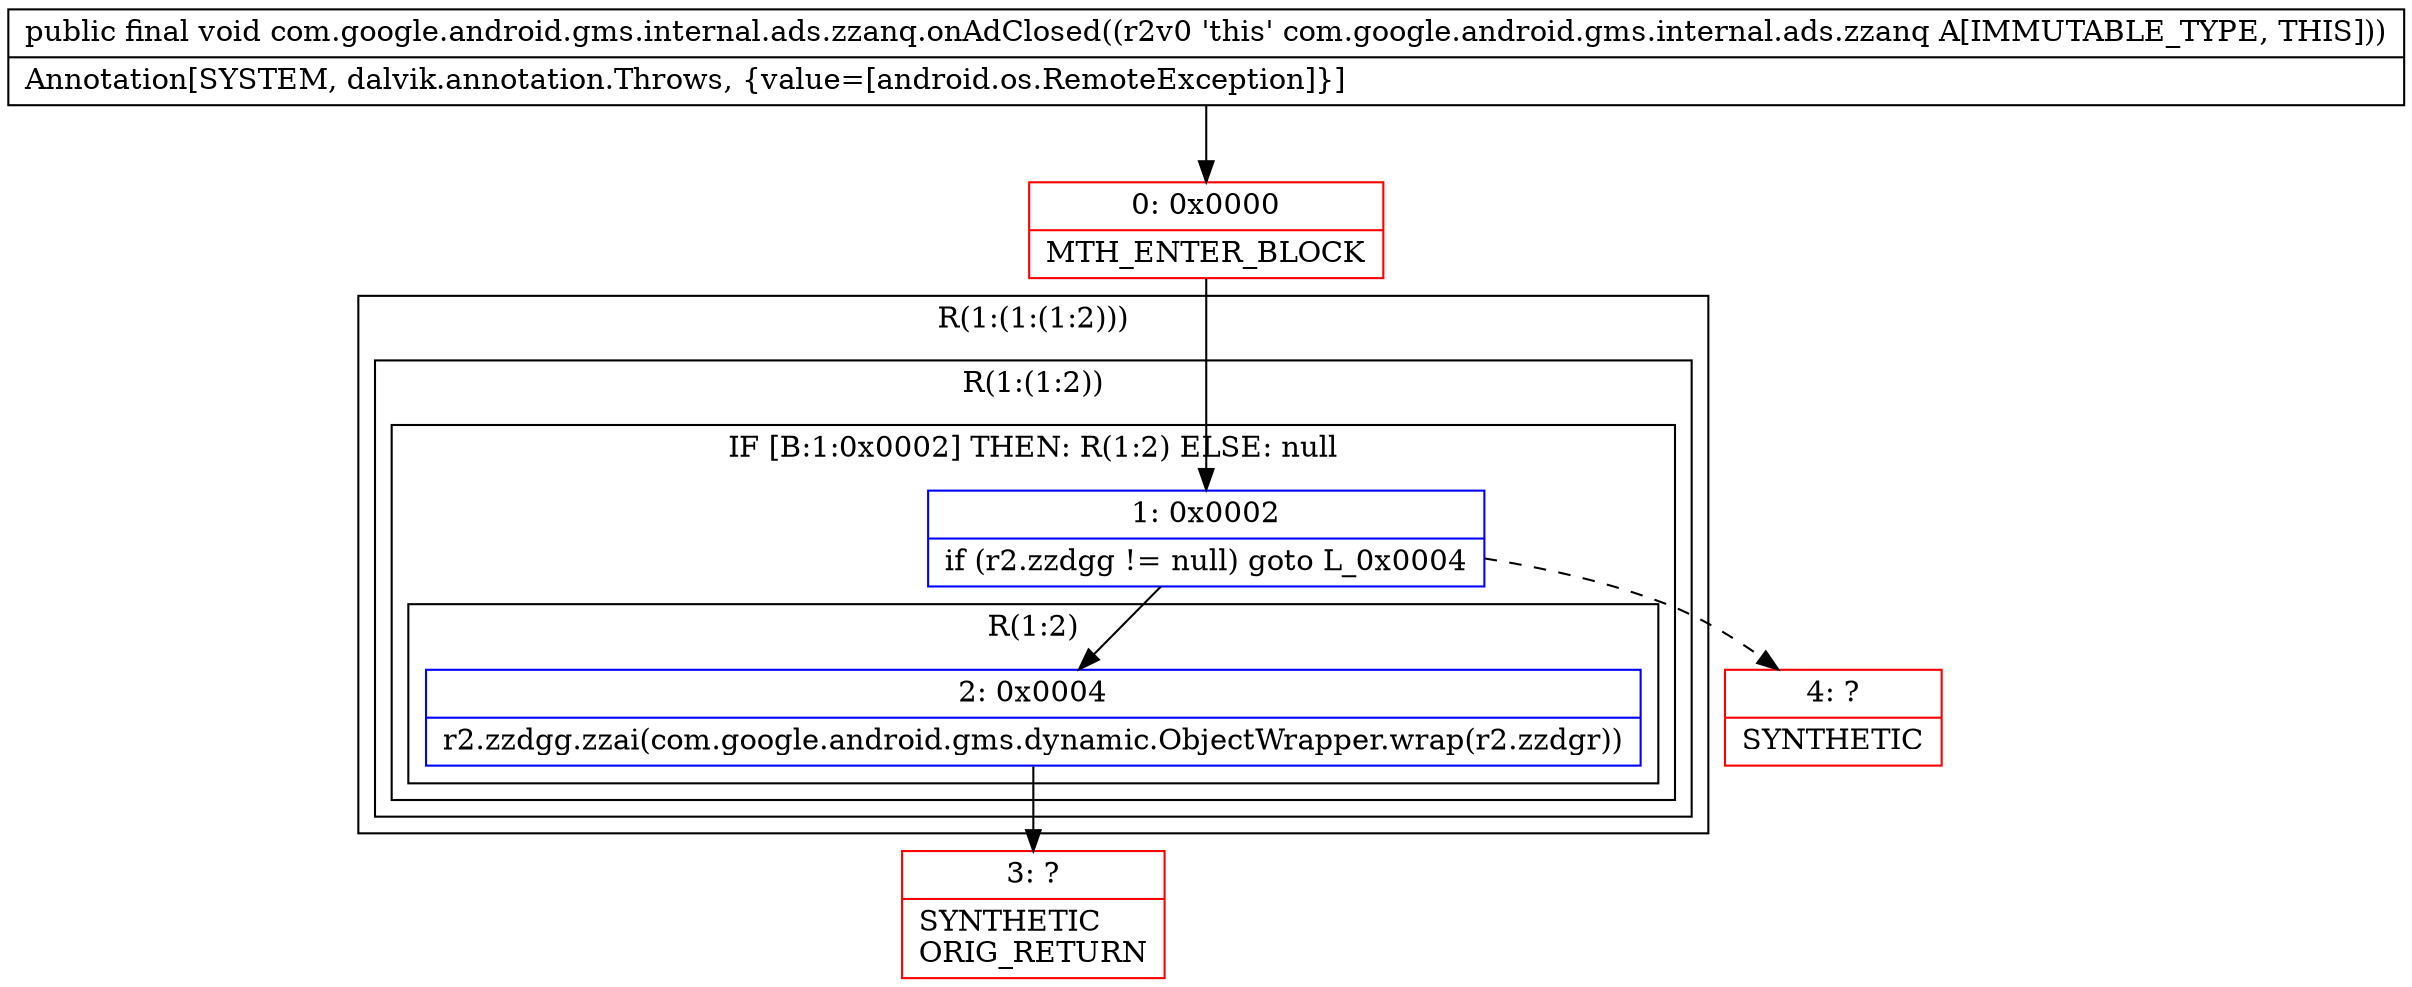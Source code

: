 digraph "CFG forcom.google.android.gms.internal.ads.zzanq.onAdClosed()V" {
subgraph cluster_Region_1521789802 {
label = "R(1:(1:(1:2)))";
node [shape=record,color=blue];
subgraph cluster_Region_1892713486 {
label = "R(1:(1:2))";
node [shape=record,color=blue];
subgraph cluster_IfRegion_1190411839 {
label = "IF [B:1:0x0002] THEN: R(1:2) ELSE: null";
node [shape=record,color=blue];
Node_1 [shape=record,label="{1\:\ 0x0002|if (r2.zzdgg != null) goto L_0x0004\l}"];
subgraph cluster_Region_643163787 {
label = "R(1:2)";
node [shape=record,color=blue];
Node_2 [shape=record,label="{2\:\ 0x0004|r2.zzdgg.zzai(com.google.android.gms.dynamic.ObjectWrapper.wrap(r2.zzdgr))\l}"];
}
}
}
}
Node_0 [shape=record,color=red,label="{0\:\ 0x0000|MTH_ENTER_BLOCK\l}"];
Node_3 [shape=record,color=red,label="{3\:\ ?|SYNTHETIC\lORIG_RETURN\l}"];
Node_4 [shape=record,color=red,label="{4\:\ ?|SYNTHETIC\l}"];
MethodNode[shape=record,label="{public final void com.google.android.gms.internal.ads.zzanq.onAdClosed((r2v0 'this' com.google.android.gms.internal.ads.zzanq A[IMMUTABLE_TYPE, THIS]))  | Annotation[SYSTEM, dalvik.annotation.Throws, \{value=[android.os.RemoteException]\}]\l}"];
MethodNode -> Node_0;
Node_1 -> Node_2;
Node_1 -> Node_4[style=dashed];
Node_2 -> Node_3;
Node_0 -> Node_1;
}

